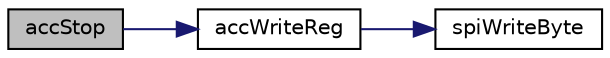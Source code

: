 digraph "accStop"
{
  edge [fontname="Helvetica",fontsize="10",labelfontname="Helvetica",labelfontsize="10"];
  node [fontname="Helvetica",fontsize="10",shape=record];
  rankdir="LR";
  Node1 [label="accStop",height=0.2,width=0.4,color="black", fillcolor="grey75", style="filled" fontcolor="black"];
  Node1 -> Node2 [color="midnightblue",fontsize="10",style="solid",fontname="Helvetica"];
  Node2 [label="accWriteReg",height=0.2,width=0.4,color="black", fillcolor="white", style="filled",URL="$cma3000d_8c.html#a1765a9c388a773a08727bd2618634521",tooltip="Write one byte to a sensor register. "];
  Node2 -> Node3 [color="midnightblue",fontsize="10",style="solid",fontname="Helvetica"];
  Node3 [label="spiWriteByte",height=0.2,width=0.4,color="black", fillcolor="white", style="filled",URL="$bma250_8c.html#a7c5dc930cead85e34dae84857e13587d",tooltip="Write one byte to SPI interface. "];
}
